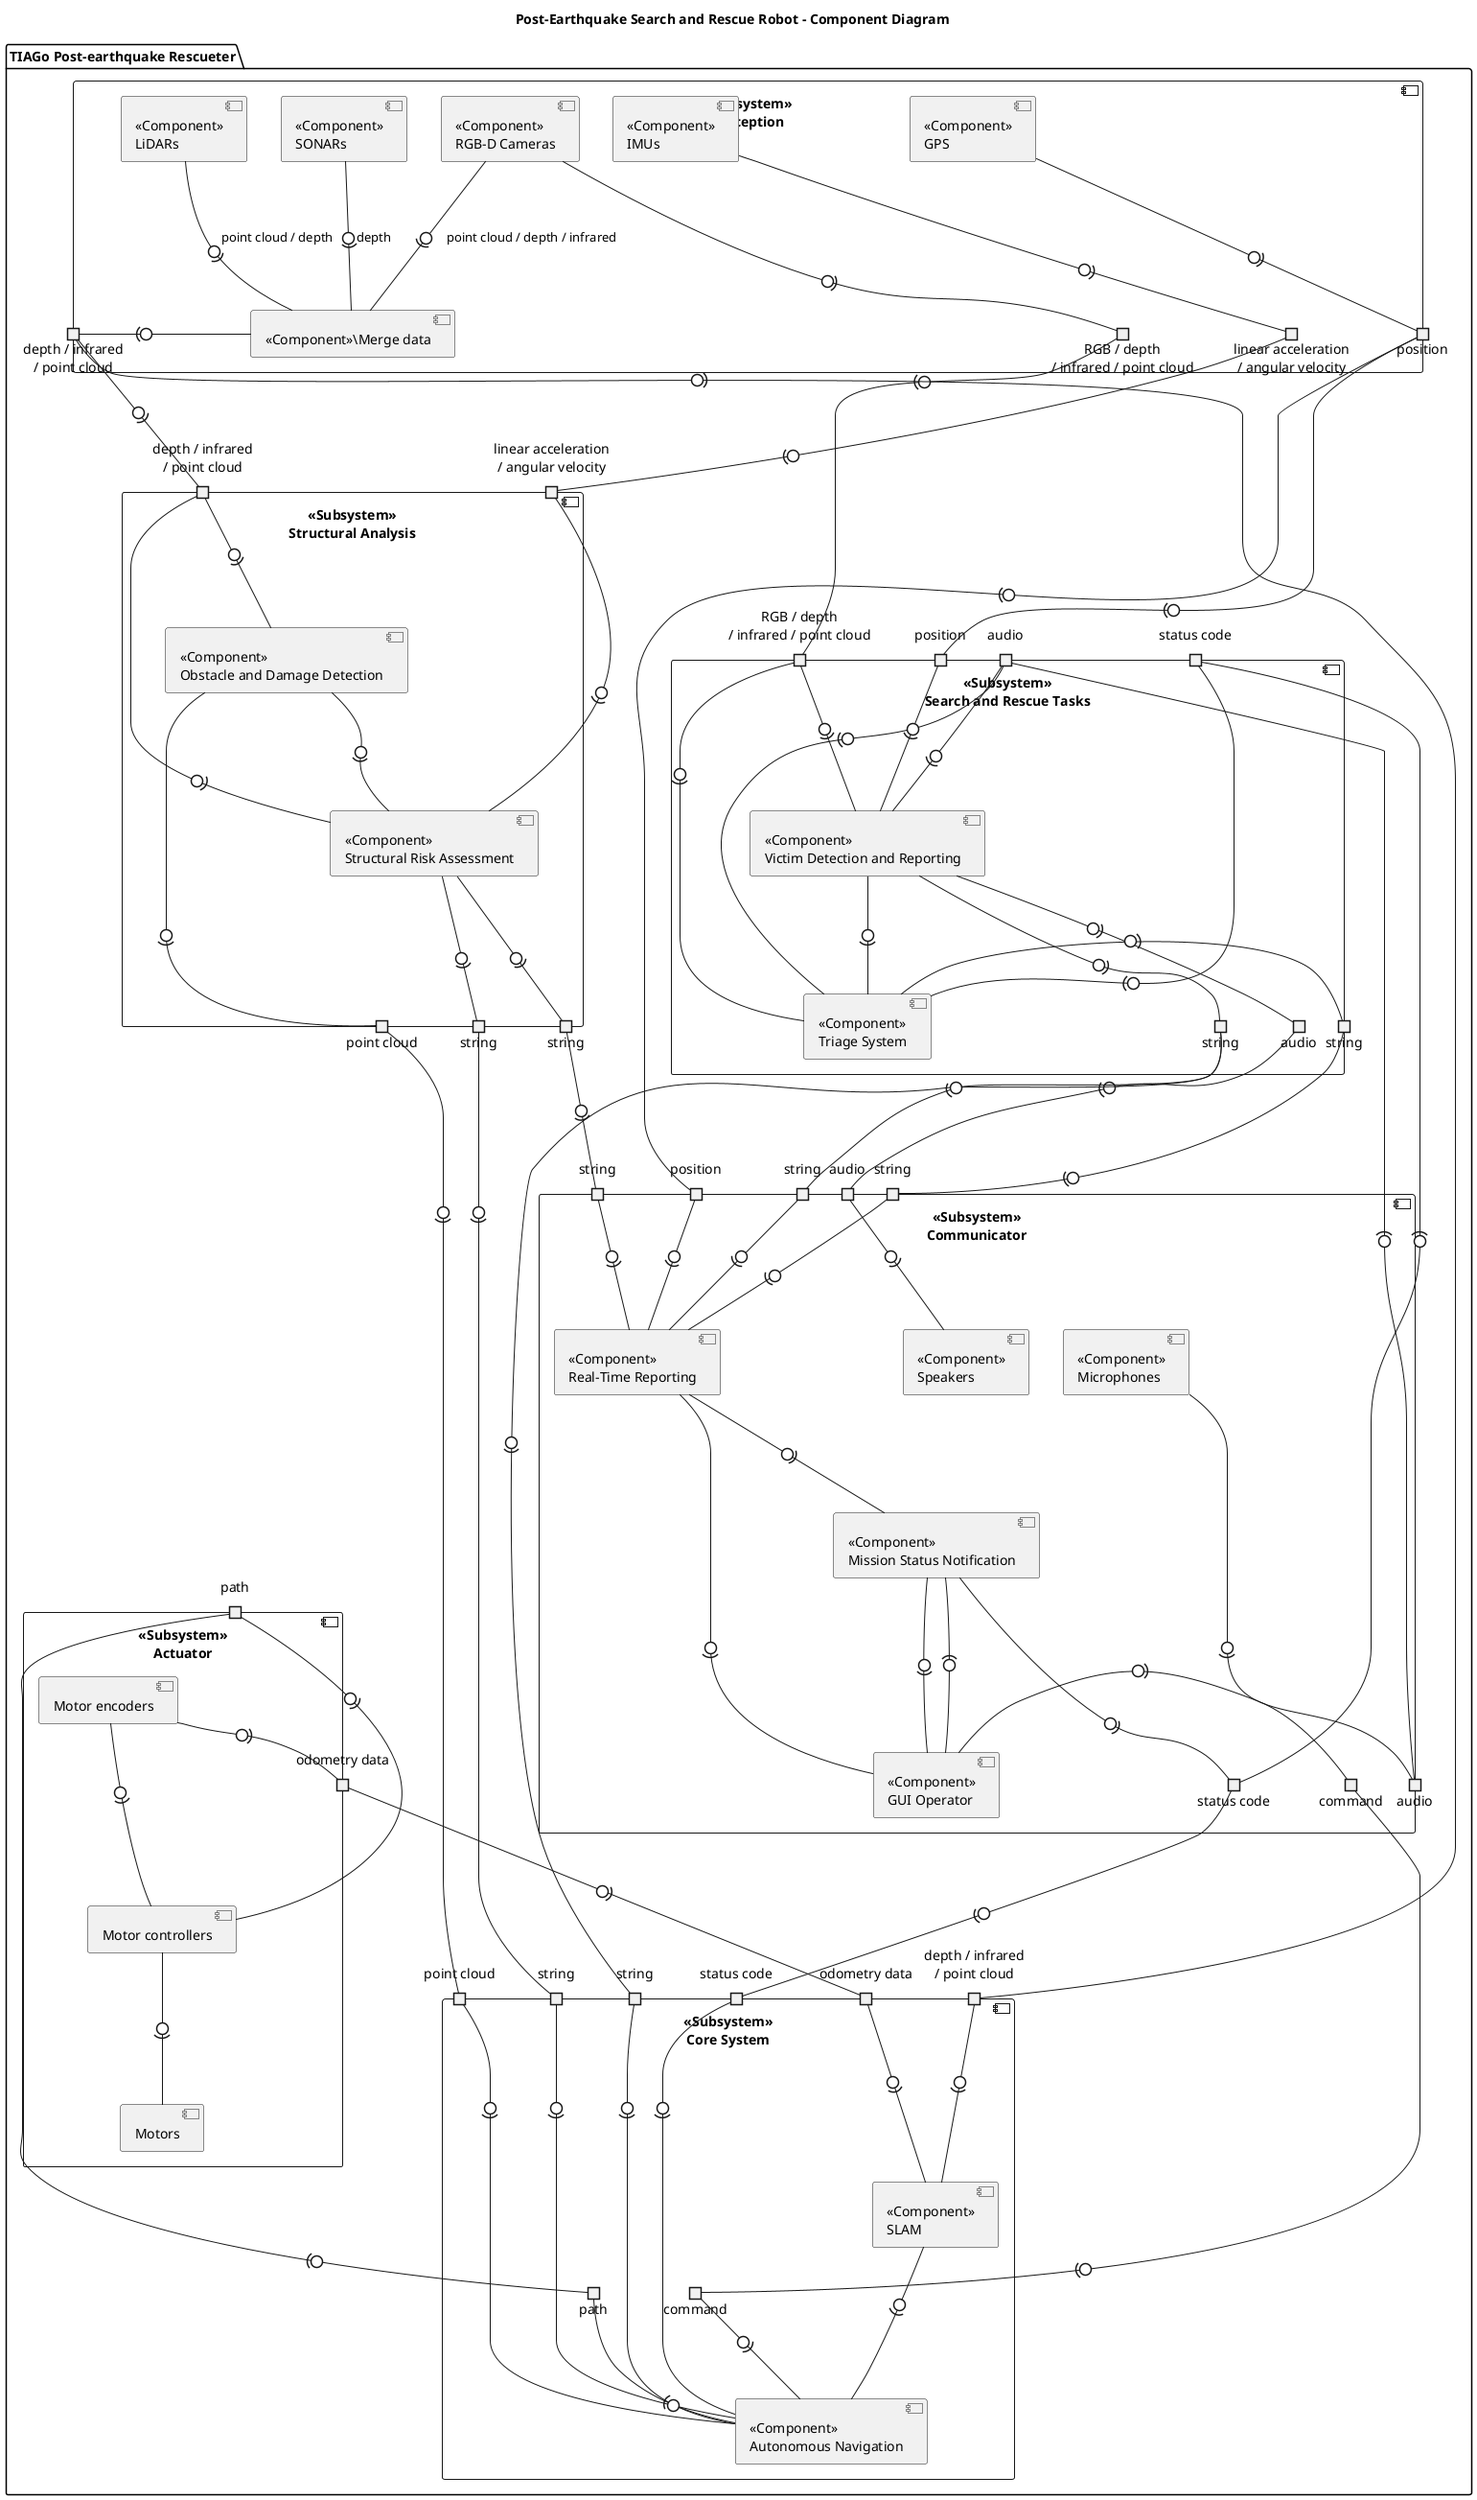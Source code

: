 @startuml
title Post-Earthquake Search and Rescue Robot - Component Diagram

package "TIAGo Post-earthquake Rescueter" as receiver {
  
  component "<<Subsystem>>\nPerception" as perception{
    component "<<Component>>\nRGB-D Cameras"              as perception.camera
    component "<<Component>>\nLiDARs"                     as perception.lidar
    component "<<Component>>\nSONARs"                     as perception.sonar
    component "<<Component>>\Merge data"            as perception.adj
    component "<<Component>>\nGPS"                        as perception.gps
    component "<<Component>>\nIMUs"                       as perception.imu

    portout "depth / infrared\n/ point cloud"             as perception.envdet
    portout "RGB / depth\n/ infrared / point cloud"       as perception.injdet
    portout "linear acceleration\n/ angular velocity"     as perception.accgyr
    portout "position"                                    as perception.pos

    perception.camera          --0)- perception.adj     : point cloud / depth / infrared
    perception.lidar           --0)- perception.adj     : point cloud / depth
    perception.sonar           --0)- perception.adj     : depth
    perception.adj             --0)- perception.envdet
    perception.camera          --0)- perception.injdet
    perception.imu             --0)- perception.accgyr
    perception.gps             --0)- perception.pos
  }

  component "<<Subsystem>>\nCommunicator" as communicator {
    portin "audio" as communicator.emit
    portin "position" as communicator.pos
    portin "string" as communicator.riskeval
    portin "string" as communicator.triageinfo
    portin "string" as communicator.victinfo

    component "<<Component>>\nMicrophones" as communicator.mic
    component "<<Component>>\nSpeakers" as communicator.speaker
    component "<<Component>>\nReal-Time Reporting" as communicator.rtrep
    component "<<Component>>\nMission Status Notification" as communicator.status
    component "<<Component>>\nGUI Operator" as communicator.gui

    portout "audio" as communicator.hear
    portout "status code" as communicator.statuscode
    portout "command" as communicator.cmd

    communicator.emit --0)- communicator.speaker
    communicator.pos --0)- communicator.rtrep
    communicator.riskeval --0)- communicator.rtrep
    communicator.triageinfo --0)- communicator.rtrep
    communicator.victinfo --0)- communicator.rtrep

    communicator.rtrep --0)- communicator.status
    communicator.rtrep --0)- communicator.gui
    communicator.status --0)- communicator.gui
    communicator.gui --0)- communicator.status

    communicator.mic --0)- communicator.hear
    communicator.status --0)- communicator.statuscode
    communicator.gui --0)- communicator.cmd
  }

  component "<<Subsystem>>\nSearch and Rescue Tasks" as searchrescue{
    portin "audio" as searchrescue.hear
    portin "RGB / depth\n/ infrared / point cloud" as searchrescue.injdet
    portin "position" as searchrescue.pos
    portin "status code" as searchrescue.statuscode

    component "<<Component>>\nVictim Detection and Reporting" as searchrescue.vicdetrep
    component "<<Component>>\nTriage System" as searchrescue.triage

    portout "audio" as searchrescue.emit
    portout "string" as searchrescue.victinfo
    portout "string" as searchrescue.triageinfo

    searchrescue.injdet --0)- searchrescue.vicdetrep
    searchrescue.injdet --0)- searchrescue.triage
    searchrescue.hear --0)- searchrescue.vicdetrep
    searchrescue.hear --0)- searchrescue.triage
    searchrescue.pos --0)- searchrescue.vicdetrep
    searchrescue.statuscode --0)- searchrescue.triage

    searchrescue.vicdetrep --0)- searchrescue.triage

    searchrescue.vicdetrep --0)- searchrescue.emit
    searchrescue.vicdetrep --0)- searchrescue.victinfo
    searchrescue.triage --0)- searchrescue.triageinfo
  }

  component "<<Subsystem>>\nStructural Analysis" as structanal {
    portin "depth / infrared\n/ point cloud" as structanal.envdet
    portin "linear acceleration\n/ angular velocity"     as structanal.accgyr
    

    component "<<Component>>\nStructural Risk Assessment" as structanal.risk
    component "<<Component>>\nObstacle and Damage Detection" as structanal.obstdamdet

    portout "point cloud" as structanal.obsdampos
    portout "string" as structanal.riskinfo
    portout "string" as structanal.riskeval

    structanal.envdet --0)- structanal.risk
    structanal.envdet --0)- structanal.obstdamdet
    structanal.accgyr --0)- structanal.risk

    structanal.obstdamdet --0)- structanal.risk

    structanal.obstdamdet --0)- structanal.obsdampos
    structanal.risk --0)- structanal.riskinfo
    structanal.risk --0)- structanal.riskeval
  }

  component "<<Subsystem>>\nCore System" as core {
    portin "depth / infrared\n/ point cloud" as core.envdet
    portin "point cloud" as core.obsdampos
    portin "string" as core.riskinfo
    portin "string" as core.victinfo
    portin "status code" as core.statuscode
    portin "odometry data" as core.odometry

    component "<<Component>>\nAutonomous Navigation" as core.autonav
    component "<<Component>>\nSLAM" as core.slam

    portout "command" as core.cmd
    portout "path" as core.motpath

    core.envdet --0)- core.slam
    core.obsdampos --0)- core.autonav
    core.riskinfo --0)- core.autonav
    core.victinfo --0)- core.autonav
    core.statuscode --0)- core.autonav
    core.cmd --0)- core.autonav
    core.odometry --0)- core.slam

    core.slam --0)- core.autonav
    core.autonav --0)- core.motpath
  }

  component "<<Subsystem>>\nActuator" as actuator {
    portin "path" as actuator.motpath

    component "Motors" as actuator.mot
    component "Motor controllers" as actuator.motcont
    component "Motor encoders" as actuator.motenc

    portout "odometry data" as actuator.odometry

    actuator.motpath --0)- actuator.motcont

    actuator.motcont --0)- actuator.mot
    actuator.motenc --0)- actuator.motcont
    actuator.motenc --0)- actuator.odometry

  }

  ' communicator
  communicator.hear --0)- searchrescue.hear
  communicator.statuscode --0)- core.statuscode
  communicator.statuscode --0)- searchrescue.statuscode
  communicator.cmd --0)- core.cmd

  ' searchrescue
  searchrescue.emit --0)- communicator.emit
  searchrescue.victinfo --0)- core.victinfo
  searchrescue.triageinfo --0)- communicator.triageinfo
  searchrescue.victinfo --0)- communicator.victinfo

  ' perception
  perception.injdet --0)- searchrescue.injdet
  perception.envdet --0)- structanal.envdet
  perception.accgyr --0)- structanal.accgyr
  perception.envdet --0)- core.envdet
  perception.pos --0)- searchrescue.pos
  perception.pos --0)- communicator.pos

  ' structanal
  structanal.obsdampos --0)- core.obsdampos
  structanal.riskinfo --0)- core.riskinfo
  structanal.riskeval --0)- communicator.riskeval

  ' core
  core.motpath --0)- actuator.motpath

  ' actuator
  actuator.odometry --0)- core.odometry
}
@enduml